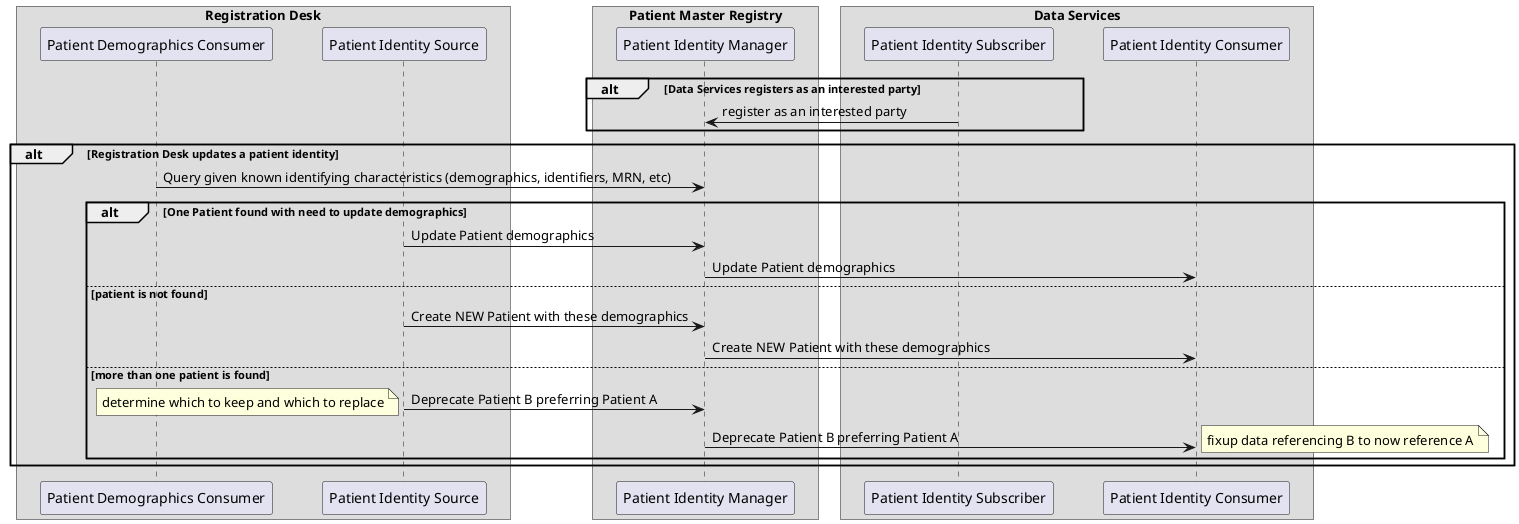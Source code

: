 @startuml
skinparam ParticipantPadding 20
skinparam BoxPadding 10

box "Registration Desk"
participant "Patient Demographics Consumer"
participant "Patient Identity Source"
end box
box "Patient Master Registry"
participant "Patient Identity Manager"
end box
box "Data Services"
participant "Patient Identity Subscriber"
participant "Patient Identity Consumer"
end box

alt Data Services registers as an interested party
"Patient Identity Subscriber" -> "Patient Identity Manager" : register as an interested party
end

alt Registration Desk updates a patient identity
"Patient Demographics Consumer" -> "Patient Identity Manager" : Query given known identifying characteristics (demographics, identifiers, MRN, etc)

alt One Patient found with need to update demographics
"Patient Identity Source" -> "Patient Identity Manager": Update Patient demographics
"Patient Identity Manager" -> "Patient Identity Consumer": Update Patient demographics
else patient is not found
"Patient Identity Source" -> "Patient Identity Manager": Create NEW Patient with these demographics
"Patient Identity Manager" -> "Patient Identity Consumer": Create NEW Patient with these demographics
else more than one patient is found
"Patient Identity Source" -> "Patient Identity Manager": Deprecate Patient B preferring Patient A
note left: determine which to keep and which to replace
"Patient Identity Manager" -> "Patient Identity Consumer": Deprecate Patient B preferring Patient A
note right: fixup data referencing B to now reference A
end
end
@enduml
